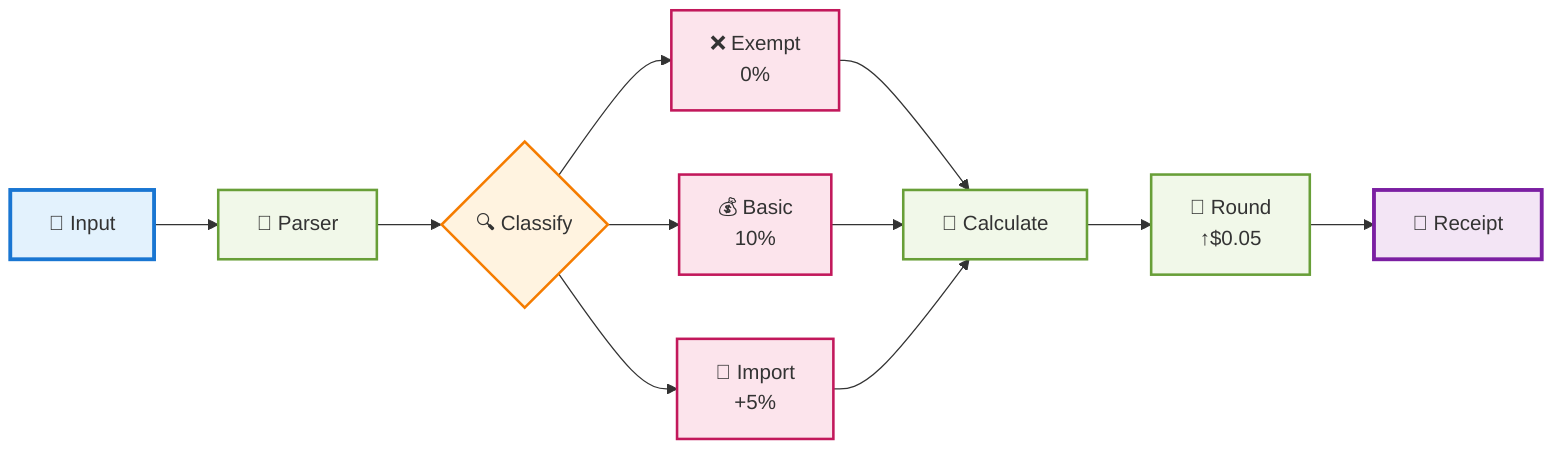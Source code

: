 flowchart LR
    A[📄 Input] --> B[📝 Parser]
    B --> C{🔍 Classify}

    C --> D[❌ Exempt<br/>0%]
    C --> E[💰 Basic<br/>10%]
    C --> F[🚢 Import<br/>+5%]

    D --> G[🧮 Calculate]
    E --> G
    F --> G

    G --> H[🔄 Round<br/>↑$0.05]
    H --> I[🧾 Receipt]

    classDef input fill:#e3f2fd,stroke:#1976d2,stroke-width:3px
    classDef process fill:#f1f8e9,stroke:#689f38,stroke-width:2px
    classDef decision fill:#fff3e0,stroke:#f57c00,stroke-width:2px
    classDef tax fill:#fce4ec,stroke:#c2185b,stroke-width:2px
    classDef output fill:#f3e5f5,stroke:#7b1fa2,stroke-width:3px

    class A input
    class B,G,H process
    class C decision
    class D,E,F tax
    class I output